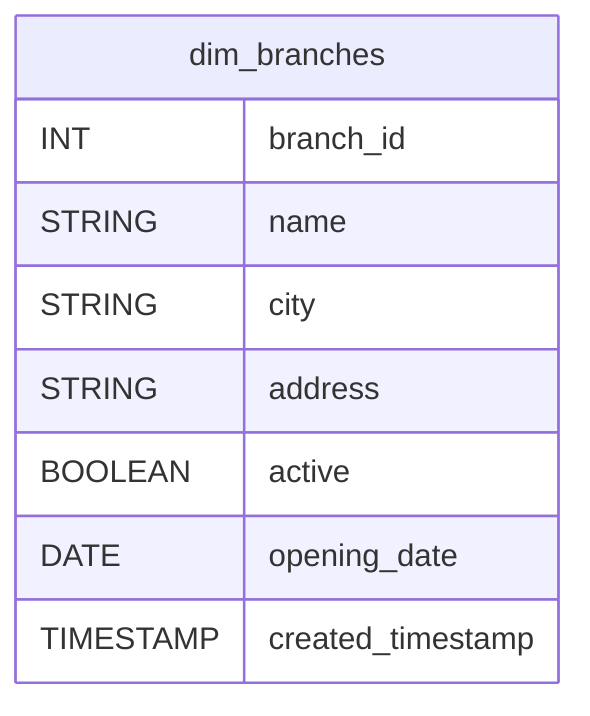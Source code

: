 erDiagram
    dim_branches {
        INT branch_id
        STRING name
        STRING city
        STRING address
        BOOLEAN active
        DATE opening_date
        TIMESTAMP created_timestamp
    }